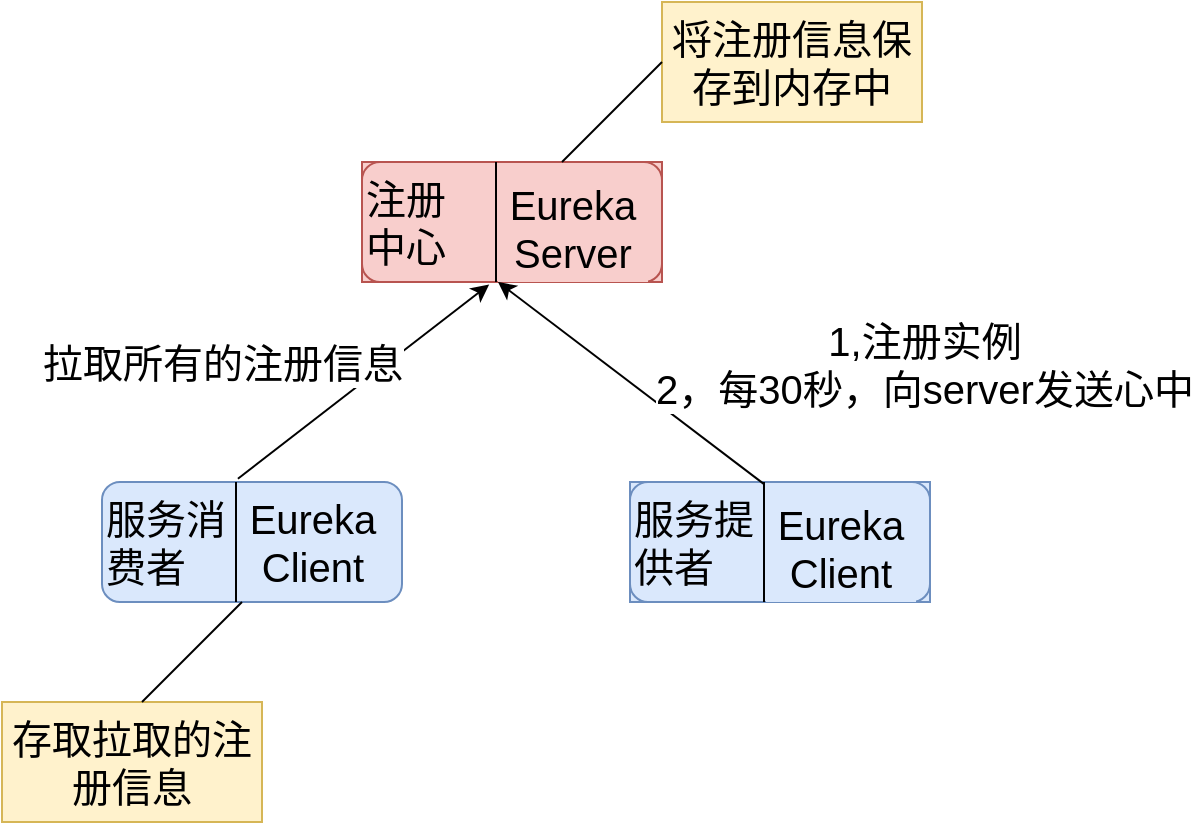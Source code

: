 <mxfile version="14.4.2" type="github">
  <diagram id="SMlNA8TWrgRxaHDRVozD" name="Page-1">
    <mxGraphModel dx="1038" dy="511" grid="1" gridSize="10" guides="1" tooltips="1" connect="1" arrows="1" fold="1" page="1" pageScale="1" pageWidth="827" pageHeight="1169" math="0" shadow="0">
      <root>
        <mxCell id="0" />
        <mxCell id="1" parent="0" />
        <mxCell id="Jsfrg6cCLuTZJZ_JC_Oj-5" value="" style="group" vertex="1" connectable="0" parent="1">
          <mxGeometry x="150" y="240" width="150" height="60" as="geometry" />
        </mxCell>
        <mxCell id="Jsfrg6cCLuTZJZ_JC_Oj-2" value="&lt;font style=&quot;font-size: 20px&quot;&gt;服务消&lt;br&gt;费者&lt;/font&gt;" style="rounded=1;whiteSpace=wrap;html=1;align=left;fillColor=#dae8fc;strokeColor=#6c8ebf;" vertex="1" parent="Jsfrg6cCLuTZJZ_JC_Oj-5">
          <mxGeometry width="150" height="60" as="geometry" />
        </mxCell>
        <mxCell id="Jsfrg6cCLuTZJZ_JC_Oj-3" value="" style="endArrow=none;html=1;entryX=0.5;entryY=0;entryDx=0;entryDy=0;" edge="1" parent="Jsfrg6cCLuTZJZ_JC_Oj-5">
          <mxGeometry width="50" height="50" relative="1" as="geometry">
            <mxPoint x="67" y="60" as="sourcePoint" />
            <mxPoint x="67" as="targetPoint" />
          </mxGeometry>
        </mxCell>
        <mxCell id="Jsfrg6cCLuTZJZ_JC_Oj-4" value="&lt;font style=&quot;font-size: 20px&quot;&gt;Eureka&lt;br&gt;Client&lt;/font&gt;" style="rounded=0;whiteSpace=wrap;html=1;fillColor=#dae8fc;strokeColor=none;" vertex="1" parent="Jsfrg6cCLuTZJZ_JC_Oj-5">
          <mxGeometry x="68" y="5" width="75" height="50" as="geometry" />
        </mxCell>
        <mxCell id="Jsfrg6cCLuTZJZ_JC_Oj-6" value="" style="group;fillColor=#dae8fc;strokeColor=#6c8ebf;" vertex="1" connectable="0" parent="1">
          <mxGeometry x="414" y="240" width="150" height="60" as="geometry" />
        </mxCell>
        <mxCell id="Jsfrg6cCLuTZJZ_JC_Oj-7" value="&lt;font style=&quot;font-size: 20px&quot;&gt;服务提&lt;br&gt;供者&lt;/font&gt;" style="rounded=1;whiteSpace=wrap;html=1;align=left;fillColor=#dae8fc;strokeColor=#6c8ebf;" vertex="1" parent="Jsfrg6cCLuTZJZ_JC_Oj-6">
          <mxGeometry width="150" height="60" as="geometry" />
        </mxCell>
        <mxCell id="Jsfrg6cCLuTZJZ_JC_Oj-8" value="" style="endArrow=none;html=1;entryX=0.5;entryY=0;entryDx=0;entryDy=0;" edge="1" parent="Jsfrg6cCLuTZJZ_JC_Oj-6">
          <mxGeometry width="50" height="50" relative="1" as="geometry">
            <mxPoint x="67" y="60" as="sourcePoint" />
            <mxPoint x="67" as="targetPoint" />
          </mxGeometry>
        </mxCell>
        <mxCell id="Jsfrg6cCLuTZJZ_JC_Oj-9" value="&lt;font style=&quot;font-size: 20px&quot;&gt;Eureka&lt;br&gt;Client&lt;/font&gt;" style="rounded=0;whiteSpace=wrap;html=1;fillColor=#dae8fc;strokeColor=none;" vertex="1" parent="Jsfrg6cCLuTZJZ_JC_Oj-6">
          <mxGeometry x="68" y="5" width="75" height="55" as="geometry" />
        </mxCell>
        <mxCell id="Jsfrg6cCLuTZJZ_JC_Oj-11" value="" style="group;fillColor=#f8cecc;strokeColor=#b85450;" vertex="1" connectable="0" parent="1">
          <mxGeometry x="280" y="80" width="150" height="60" as="geometry" />
        </mxCell>
        <mxCell id="Jsfrg6cCLuTZJZ_JC_Oj-12" value="&lt;span style=&quot;font-size: 20px&quot;&gt;注册&lt;br&gt;中心&lt;/span&gt;" style="rounded=1;whiteSpace=wrap;html=1;align=left;fillColor=#f8cecc;strokeColor=#b85450;" vertex="1" parent="Jsfrg6cCLuTZJZ_JC_Oj-11">
          <mxGeometry width="150" height="60" as="geometry" />
        </mxCell>
        <mxCell id="Jsfrg6cCLuTZJZ_JC_Oj-13" value="" style="endArrow=none;html=1;entryX=0.5;entryY=0;entryDx=0;entryDy=0;" edge="1" parent="Jsfrg6cCLuTZJZ_JC_Oj-11">
          <mxGeometry width="50" height="50" relative="1" as="geometry">
            <mxPoint x="67" y="60" as="sourcePoint" />
            <mxPoint x="67" as="targetPoint" />
          </mxGeometry>
        </mxCell>
        <mxCell id="Jsfrg6cCLuTZJZ_JC_Oj-14" value="&lt;font style=&quot;font-size: 20px&quot;&gt;Eureka&lt;br&gt;Server&lt;br&gt;&lt;/font&gt;" style="rounded=0;whiteSpace=wrap;html=1;fillColor=#f8cecc;strokeColor=none;" vertex="1" parent="Jsfrg6cCLuTZJZ_JC_Oj-11">
          <mxGeometry x="68" y="5" width="75" height="55" as="geometry" />
        </mxCell>
        <mxCell id="Jsfrg6cCLuTZJZ_JC_Oj-15" value="" style="endArrow=classic;html=1;fontSize=20;entryX=0;entryY=1;entryDx=0;entryDy=0;exitX=0.448;exitY=0.02;exitDx=0;exitDy=0;exitPerimeter=0;" edge="1" parent="1" source="Jsfrg6cCLuTZJZ_JC_Oj-7" target="Jsfrg6cCLuTZJZ_JC_Oj-14">
          <mxGeometry width="50" height="50" relative="1" as="geometry">
            <mxPoint x="430" y="190" as="sourcePoint" />
            <mxPoint x="480" y="140" as="targetPoint" />
          </mxGeometry>
        </mxCell>
        <mxCell id="Jsfrg6cCLuTZJZ_JC_Oj-18" value="1,注册实例&lt;br&gt;2，每30秒，向server发送心中" style="edgeLabel;html=1;align=center;verticalAlign=middle;resizable=0;points=[];fontSize=20;" vertex="1" connectable="0" parent="Jsfrg6cCLuTZJZ_JC_Oj-15">
          <mxGeometry x="0.167" y="2" relative="1" as="geometry">
            <mxPoint x="158.04" y="-3.51" as="offset" />
          </mxGeometry>
        </mxCell>
        <mxCell id="Jsfrg6cCLuTZJZ_JC_Oj-17" value="拉取所有的注册信息" style="endArrow=classic;html=1;fontSize=20;exitX=0.453;exitY=-0.027;exitDx=0;exitDy=0;exitPerimeter=0;entryX=0.424;entryY=1.02;entryDx=0;entryDy=0;entryPerimeter=0;" edge="1" parent="1" source="Jsfrg6cCLuTZJZ_JC_Oj-2" target="Jsfrg6cCLuTZJZ_JC_Oj-12">
          <mxGeometry x="-0.629" y="51" width="50" height="50" relative="1" as="geometry">
            <mxPoint x="190" y="240" as="sourcePoint" />
            <mxPoint x="330" y="140" as="targetPoint" />
            <mxPoint as="offset" />
          </mxGeometry>
        </mxCell>
        <mxCell id="Jsfrg6cCLuTZJZ_JC_Oj-19" value="将注册信息保存到内存中" style="rounded=0;whiteSpace=wrap;html=1;fontSize=20;fillColor=#fff2cc;strokeColor=#d6b656;" vertex="1" parent="1">
          <mxGeometry x="430" width="130" height="60" as="geometry" />
        </mxCell>
        <mxCell id="Jsfrg6cCLuTZJZ_JC_Oj-20" value="存取拉取的注册信息" style="rounded=0;whiteSpace=wrap;html=1;fontSize=20;fillColor=#fff2cc;strokeColor=#d6b656;" vertex="1" parent="1">
          <mxGeometry x="100" y="350" width="130" height="60" as="geometry" />
        </mxCell>
        <mxCell id="Jsfrg6cCLuTZJZ_JC_Oj-21" value="" style="endArrow=none;html=1;fontSize=20;" edge="1" parent="1">
          <mxGeometry width="50" height="50" relative="1" as="geometry">
            <mxPoint x="380" y="80" as="sourcePoint" />
            <mxPoint x="430" y="30" as="targetPoint" />
          </mxGeometry>
        </mxCell>
        <mxCell id="Jsfrg6cCLuTZJZ_JC_Oj-22" value="" style="endArrow=none;html=1;fontSize=20;" edge="1" parent="1">
          <mxGeometry width="50" height="50" relative="1" as="geometry">
            <mxPoint x="170" y="350" as="sourcePoint" />
            <mxPoint x="220" y="300" as="targetPoint" />
          </mxGeometry>
        </mxCell>
      </root>
    </mxGraphModel>
  </diagram>
</mxfile>
